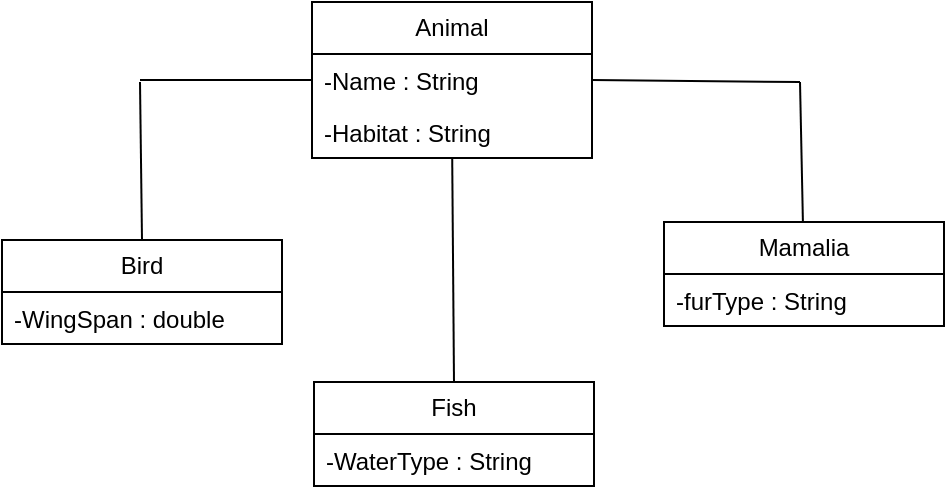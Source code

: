 <mxfile version="21.6.1" type="device">
  <diagram name="Page-1" id="97Nifh7Ove2zPBEQWuWW">
    <mxGraphModel dx="794" dy="503" grid="1" gridSize="10" guides="1" tooltips="1" connect="1" arrows="1" fold="1" page="1" pageScale="1" pageWidth="850" pageHeight="1100" math="0" shadow="0">
      <root>
        <mxCell id="0" />
        <mxCell id="1" parent="0" />
        <mxCell id="YzlmAL1lZ0T3CvZW_aWR-8" value="Animal" style="swimlane;fontStyle=0;childLayout=stackLayout;horizontal=1;startSize=26;fillColor=none;horizontalStack=0;resizeParent=1;resizeParentMax=0;resizeLast=0;collapsible=1;marginBottom=0;whiteSpace=wrap;html=1;" vertex="1" parent="1">
          <mxGeometry x="246" y="240" width="140" height="78" as="geometry" />
        </mxCell>
        <mxCell id="YzlmAL1lZ0T3CvZW_aWR-9" value="-Name : String" style="text;strokeColor=none;fillColor=none;align=left;verticalAlign=top;spacingLeft=4;spacingRight=4;overflow=hidden;rotatable=0;points=[[0,0.5],[1,0.5]];portConstraint=eastwest;whiteSpace=wrap;html=1;" vertex="1" parent="YzlmAL1lZ0T3CvZW_aWR-8">
          <mxGeometry y="26" width="140" height="26" as="geometry" />
        </mxCell>
        <mxCell id="YzlmAL1lZ0T3CvZW_aWR-11" value="-Habitat : String" style="text;strokeColor=none;fillColor=none;align=left;verticalAlign=top;spacingLeft=4;spacingRight=4;overflow=hidden;rotatable=0;points=[[0,0.5],[1,0.5]];portConstraint=eastwest;whiteSpace=wrap;html=1;" vertex="1" parent="YzlmAL1lZ0T3CvZW_aWR-8">
          <mxGeometry y="52" width="140" height="26" as="geometry" />
        </mxCell>
        <mxCell id="YzlmAL1lZ0T3CvZW_aWR-12" value="Bird" style="swimlane;fontStyle=0;childLayout=stackLayout;horizontal=1;startSize=26;fillColor=none;horizontalStack=0;resizeParent=1;resizeParentMax=0;resizeLast=0;collapsible=1;marginBottom=0;whiteSpace=wrap;html=1;" vertex="1" parent="1">
          <mxGeometry x="91" y="359" width="140" height="52" as="geometry" />
        </mxCell>
        <mxCell id="YzlmAL1lZ0T3CvZW_aWR-13" value="-WingSpan : double" style="text;strokeColor=none;fillColor=none;align=left;verticalAlign=top;spacingLeft=4;spacingRight=4;overflow=hidden;rotatable=0;points=[[0,0.5],[1,0.5]];portConstraint=eastwest;whiteSpace=wrap;html=1;" vertex="1" parent="YzlmAL1lZ0T3CvZW_aWR-12">
          <mxGeometry y="26" width="140" height="26" as="geometry" />
        </mxCell>
        <mxCell id="YzlmAL1lZ0T3CvZW_aWR-18" value="Fish" style="swimlane;fontStyle=0;childLayout=stackLayout;horizontal=1;startSize=26;fillColor=none;horizontalStack=0;resizeParent=1;resizeParentMax=0;resizeLast=0;collapsible=1;marginBottom=0;whiteSpace=wrap;html=1;" vertex="1" parent="1">
          <mxGeometry x="247" y="430" width="140" height="52" as="geometry" />
        </mxCell>
        <mxCell id="YzlmAL1lZ0T3CvZW_aWR-20" value="-WaterType : String" style="text;strokeColor=none;fillColor=none;align=left;verticalAlign=top;spacingLeft=4;spacingRight=4;overflow=hidden;rotatable=0;points=[[0,0.5],[1,0.5]];portConstraint=eastwest;whiteSpace=wrap;html=1;" vertex="1" parent="YzlmAL1lZ0T3CvZW_aWR-18">
          <mxGeometry y="26" width="140" height="26" as="geometry" />
        </mxCell>
        <mxCell id="YzlmAL1lZ0T3CvZW_aWR-22" value="Mamalia" style="swimlane;fontStyle=0;childLayout=stackLayout;horizontal=1;startSize=26;fillColor=none;horizontalStack=0;resizeParent=1;resizeParentMax=0;resizeLast=0;collapsible=1;marginBottom=0;whiteSpace=wrap;html=1;" vertex="1" parent="1">
          <mxGeometry x="422" y="350" width="140" height="52" as="geometry" />
        </mxCell>
        <mxCell id="YzlmAL1lZ0T3CvZW_aWR-23" value="-furType : String" style="text;strokeColor=none;fillColor=none;align=left;verticalAlign=top;spacingLeft=4;spacingRight=4;overflow=hidden;rotatable=0;points=[[0,0.5],[1,0.5]];portConstraint=eastwest;whiteSpace=wrap;html=1;" vertex="1" parent="YzlmAL1lZ0T3CvZW_aWR-22">
          <mxGeometry y="26" width="140" height="26" as="geometry" />
        </mxCell>
        <mxCell id="YzlmAL1lZ0T3CvZW_aWR-30" value="" style="endArrow=none;html=1;rounded=0;exitX=0;exitY=0.5;exitDx=0;exitDy=0;" edge="1" parent="1" source="YzlmAL1lZ0T3CvZW_aWR-9">
          <mxGeometry relative="1" as="geometry">
            <mxPoint x="290" y="320" as="sourcePoint" />
            <mxPoint x="160" y="279" as="targetPoint" />
          </mxGeometry>
        </mxCell>
        <mxCell id="YzlmAL1lZ0T3CvZW_aWR-34" value="" style="endArrow=none;html=1;rounded=0;exitX=1;exitY=0.5;exitDx=0;exitDy=0;" edge="1" parent="1" source="YzlmAL1lZ0T3CvZW_aWR-9">
          <mxGeometry relative="1" as="geometry">
            <mxPoint x="330" y="410" as="sourcePoint" />
            <mxPoint x="490" y="280" as="targetPoint" />
          </mxGeometry>
        </mxCell>
        <mxCell id="YzlmAL1lZ0T3CvZW_aWR-35" value="" style="endArrow=none;html=1;rounded=0;" edge="1" parent="1" target="YzlmAL1lZ0T3CvZW_aWR-22">
          <mxGeometry relative="1" as="geometry">
            <mxPoint x="490" y="280" as="sourcePoint" />
            <mxPoint x="490" y="410" as="targetPoint" />
          </mxGeometry>
        </mxCell>
        <mxCell id="YzlmAL1lZ0T3CvZW_aWR-36" value="" style="endArrow=none;html=1;rounded=0;entryX=0.5;entryY=0;entryDx=0;entryDy=0;" edge="1" parent="1" target="YzlmAL1lZ0T3CvZW_aWR-12">
          <mxGeometry relative="1" as="geometry">
            <mxPoint x="160" y="280" as="sourcePoint" />
            <mxPoint x="490" y="410" as="targetPoint" />
          </mxGeometry>
        </mxCell>
        <mxCell id="YzlmAL1lZ0T3CvZW_aWR-37" value="" style="endArrow=none;html=1;rounded=0;entryX=0.5;entryY=0;entryDx=0;entryDy=0;" edge="1" parent="1" source="YzlmAL1lZ0T3CvZW_aWR-11" target="YzlmAL1lZ0T3CvZW_aWR-18">
          <mxGeometry relative="1" as="geometry">
            <mxPoint x="330" y="410" as="sourcePoint" />
            <mxPoint x="490" y="410" as="targetPoint" />
          </mxGeometry>
        </mxCell>
      </root>
    </mxGraphModel>
  </diagram>
</mxfile>
